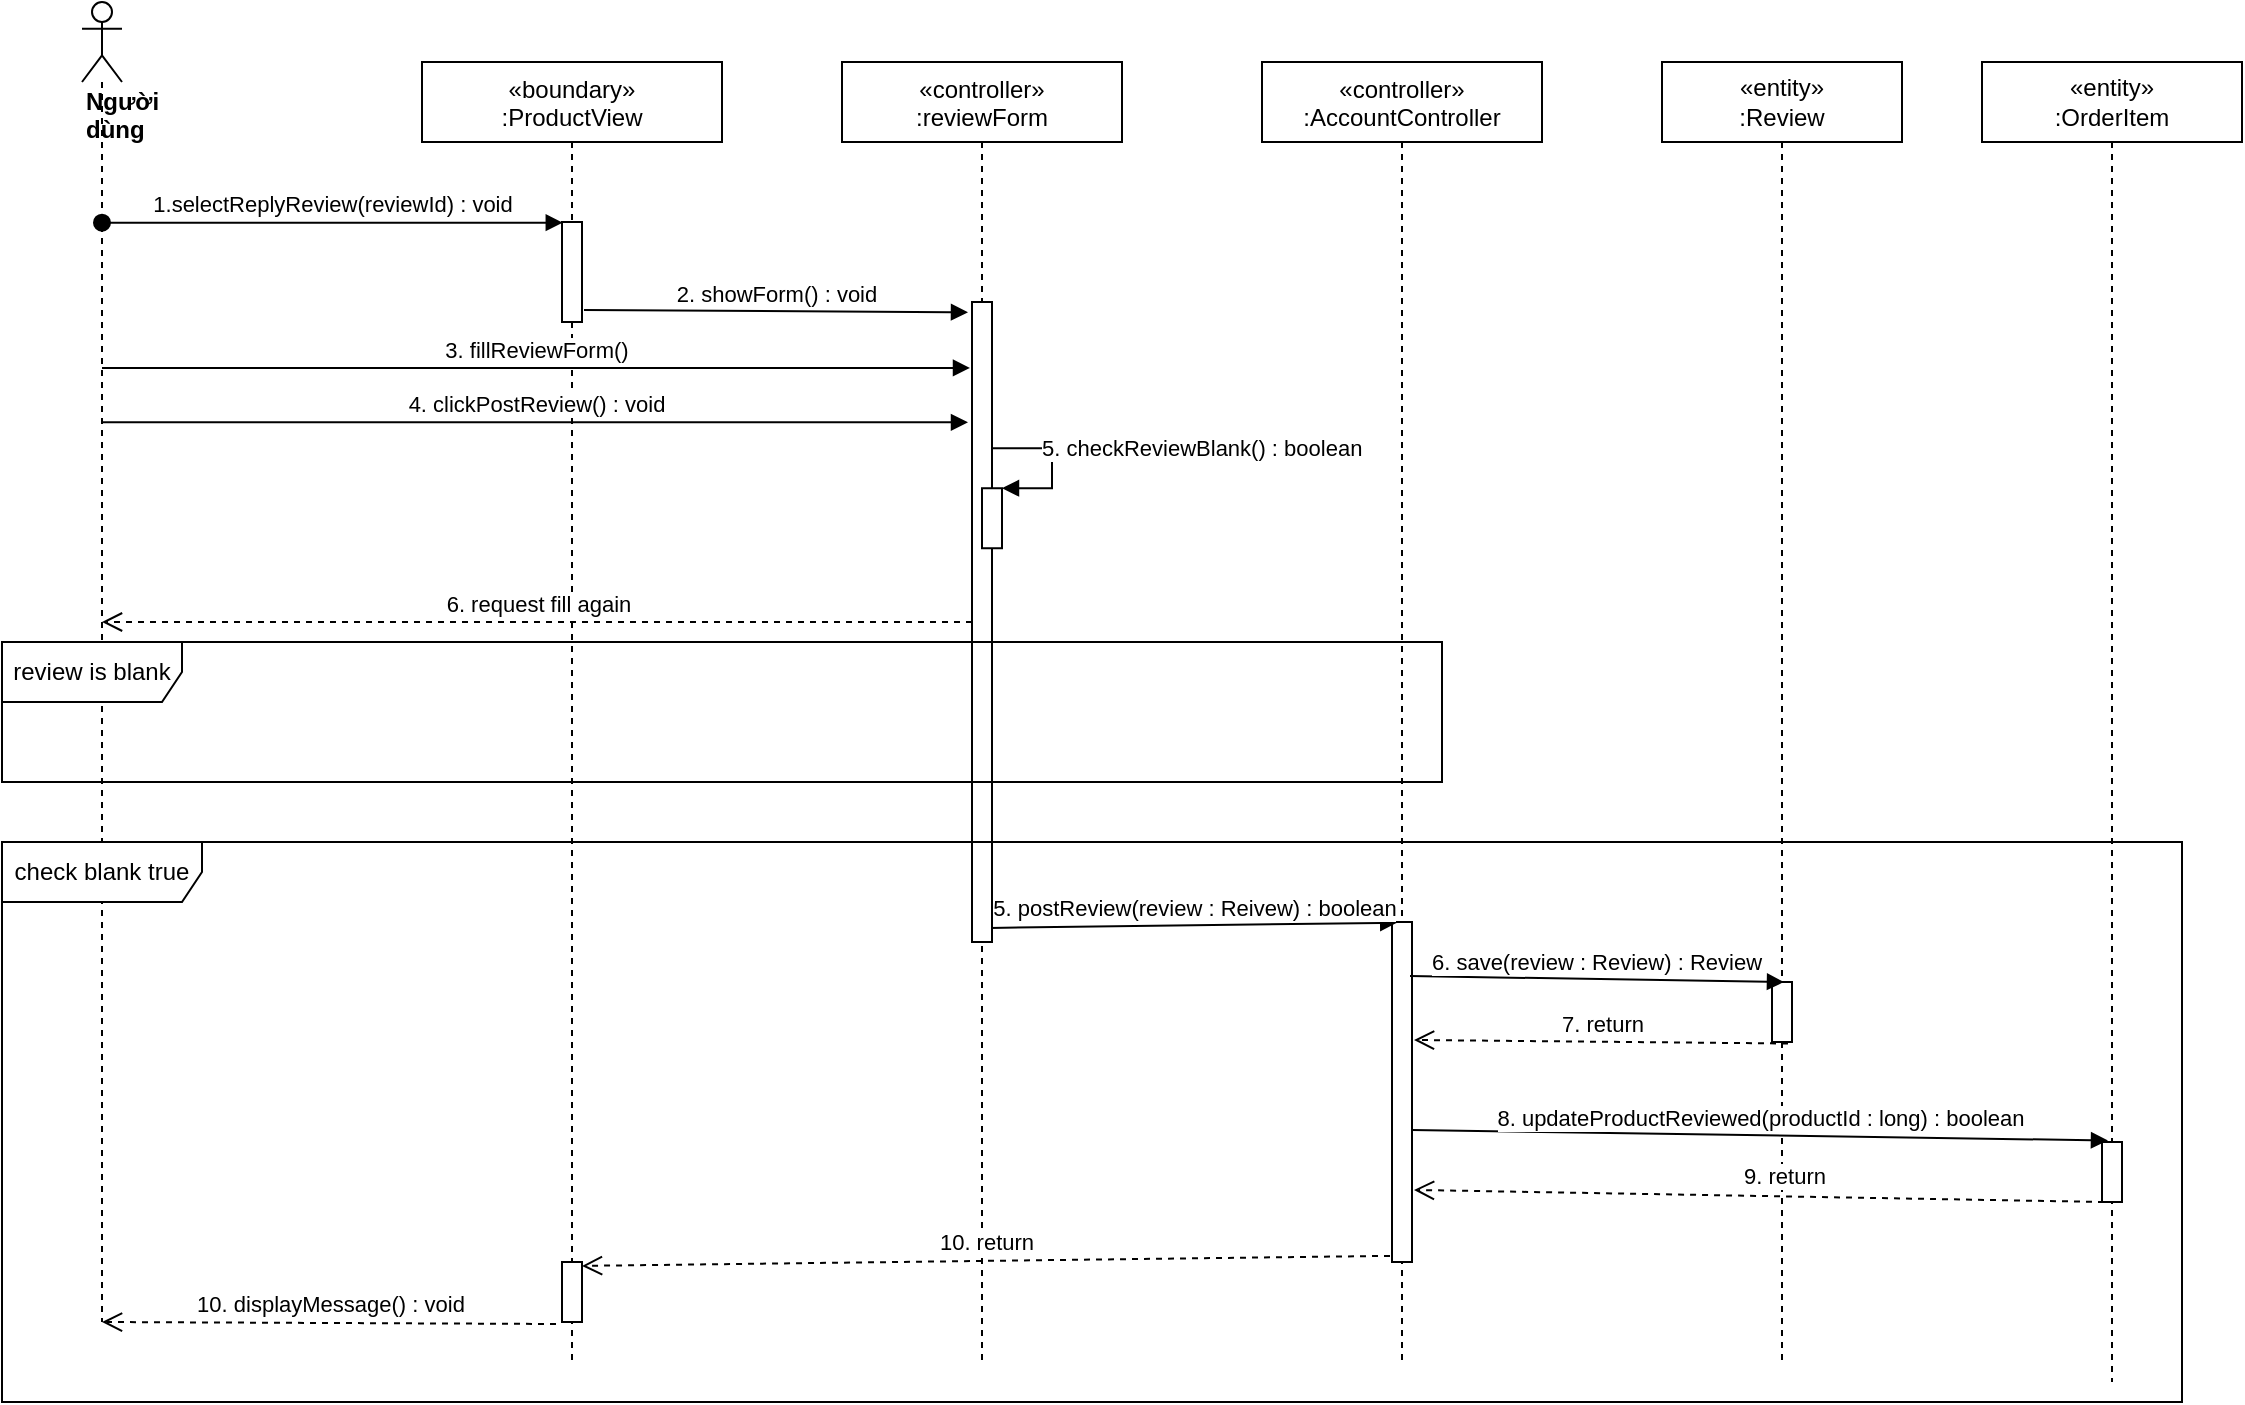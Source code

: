<mxfile version="14.7.0" type="device"><diagram id="kgpKYQtTHZ0yAKxKKP6v" name="Page-1"><mxGraphModel dx="1108" dy="425" grid="1" gridSize="10" guides="1" tooltips="1" connect="1" arrows="1" fold="1" page="1" pageScale="1" pageWidth="850" pageHeight="1100" math="0" shadow="0"><root><mxCell id="0"/><mxCell id="1" parent="0"/><mxCell id="iVe8n8jMxYPN2y0XGjnA-1" value="«boundary»&#10;:ProductView" style="shape=umlLifeline;perimeter=lifelinePerimeter;container=1;collapsible=0;recursiveResize=0;rounded=0;shadow=0;strokeWidth=1;" vertex="1" parent="1"><mxGeometry x="250" y="80" width="150" height="650" as="geometry"/></mxCell><mxCell id="iVe8n8jMxYPN2y0XGjnA-2" value="" style="html=1;points=[];perimeter=orthogonalPerimeter;" vertex="1" parent="iVe8n8jMxYPN2y0XGjnA-1"><mxGeometry x="70" y="80" width="10" height="50" as="geometry"/></mxCell><mxCell id="iVe8n8jMxYPN2y0XGjnA-3" value="«controller»&#10;:AccountController" style="shape=umlLifeline;perimeter=lifelinePerimeter;container=1;collapsible=0;recursiveResize=0;rounded=0;shadow=0;strokeWidth=1;size=40;" vertex="1" parent="1"><mxGeometry x="670" y="80" width="140" height="650" as="geometry"/></mxCell><mxCell id="iVe8n8jMxYPN2y0XGjnA-4" value="" style="points=[];perimeter=orthogonalPerimeter;rounded=0;shadow=0;strokeWidth=1;" vertex="1" parent="iVe8n8jMxYPN2y0XGjnA-3"><mxGeometry x="65" y="430" width="10" height="170" as="geometry"/></mxCell><mxCell id="iVe8n8jMxYPN2y0XGjnA-5" value="&lt;div&gt;&lt;b&gt;Người dùng&lt;/b&gt;&lt;/div&gt;" style="shape=umlLifeline;participant=umlActor;perimeter=lifelinePerimeter;whiteSpace=wrap;html=1;container=1;collapsible=0;recursiveResize=0;verticalAlign=top;spacingTop=36;outlineConnect=0;align=left;" vertex="1" parent="1"><mxGeometry x="80" y="50" width="20" height="660" as="geometry"/></mxCell><mxCell id="iVe8n8jMxYPN2y0XGjnA-6" value="1.selectReplyReview(reviewId) : void" style="html=1;verticalAlign=bottom;startArrow=oval;startFill=1;endArrow=block;startSize=8;entryX=0.04;entryY=0.007;entryDx=0;entryDy=0;entryPerimeter=0;" edge="1" parent="1" source="iVe8n8jMxYPN2y0XGjnA-5" target="iVe8n8jMxYPN2y0XGjnA-2"><mxGeometry width="60" relative="1" as="geometry"><mxPoint x="400" y="230" as="sourcePoint"/><mxPoint x="283" y="160" as="targetPoint"/></mxGeometry></mxCell><mxCell id="iVe8n8jMxYPN2y0XGjnA-7" value="&lt;span&gt;«entity»&lt;br&gt;&lt;/span&gt;:Review" style="shape=umlLifeline;perimeter=lifelinePerimeter;whiteSpace=wrap;html=1;container=1;collapsible=0;recursiveResize=0;outlineConnect=0;" vertex="1" parent="1"><mxGeometry x="870" y="80" width="120" height="650" as="geometry"/></mxCell><mxCell id="iVe8n8jMxYPN2y0XGjnA-8" value="" style="points=[];perimeter=orthogonalPerimeter;rounded=0;shadow=0;strokeWidth=1;" vertex="1" parent="iVe8n8jMxYPN2y0XGjnA-7"><mxGeometry x="55" y="460" width="10" height="30" as="geometry"/></mxCell><mxCell id="iVe8n8jMxYPN2y0XGjnA-9" value="6. save(review : Review) : Review" style="html=1;verticalAlign=bottom;endArrow=block;entryX=0.6;entryY=0;entryDx=0;entryDy=0;entryPerimeter=0;exitX=0.9;exitY=0.159;exitDx=0;exitDy=0;exitPerimeter=0;" edge="1" parent="1" source="iVe8n8jMxYPN2y0XGjnA-4" target="iVe8n8jMxYPN2y0XGjnA-8"><mxGeometry width="80" relative="1" as="geometry"><mxPoint x="884" y="500" as="sourcePoint"/><mxPoint x="840" y="430" as="targetPoint"/></mxGeometry></mxCell><mxCell id="iVe8n8jMxYPN2y0XGjnA-10" value="7. return" style="html=1;verticalAlign=bottom;endArrow=open;dashed=1;endSize=8;exitX=0.8;exitY=1.025;exitDx=0;exitDy=0;exitPerimeter=0;entryX=1.1;entryY=0.347;entryDx=0;entryDy=0;entryPerimeter=0;" edge="1" parent="1" source="iVe8n8jMxYPN2y0XGjnA-8" target="iVe8n8jMxYPN2y0XGjnA-4"><mxGeometry relative="1" as="geometry"><mxPoint x="840" y="430" as="sourcePoint"/><mxPoint x="750" y="570" as="targetPoint"/></mxGeometry></mxCell><mxCell id="iVe8n8jMxYPN2y0XGjnA-11" value="3. fillReviewForm()" style="html=1;verticalAlign=bottom;endArrow=block;entryX=-0.1;entryY=0.103;entryDx=0;entryDy=0;entryPerimeter=0;" edge="1" parent="1" source="iVe8n8jMxYPN2y0XGjnA-5" target="iVe8n8jMxYPN2y0XGjnA-20"><mxGeometry width="80" relative="1" as="geometry"><mxPoint x="400" y="340" as="sourcePoint"/><mxPoint x="520" y="249" as="targetPoint"/></mxGeometry></mxCell><mxCell id="iVe8n8jMxYPN2y0XGjnA-12" value="5. postReview(review : Reivew) : boolean" style="html=1;verticalAlign=bottom;endArrow=block;entryX=0.26;entryY=0.002;entryDx=0;entryDy=0;entryPerimeter=0;exitX=0.9;exitY=0.978;exitDx=0;exitDy=0;exitPerimeter=0;" edge="1" parent="1" source="iVe8n8jMxYPN2y0XGjnA-20" target="iVe8n8jMxYPN2y0XGjnA-4"><mxGeometry width="80" relative="1" as="geometry"><mxPoint x="550" y="460" as="sourcePoint"/><mxPoint x="610" y="440" as="targetPoint"/></mxGeometry></mxCell><mxCell id="iVe8n8jMxYPN2y0XGjnA-13" value="4. clickPostReview() : void" style="html=1;verticalAlign=bottom;endArrow=block;entryX=-0.2;entryY=0.188;entryDx=0;entryDy=0;entryPerimeter=0;" edge="1" parent="1" source="iVe8n8jMxYPN2y0XGjnA-5" target="iVe8n8jMxYPN2y0XGjnA-20"><mxGeometry width="80" relative="1" as="geometry"><mxPoint x="420" y="440" as="sourcePoint"/><mxPoint x="480" y="379" as="targetPoint"/></mxGeometry></mxCell><mxCell id="iVe8n8jMxYPN2y0XGjnA-14" value="&lt;span&gt;«entity»&lt;br&gt;&lt;/span&gt;:OrderItem" style="shape=umlLifeline;perimeter=lifelinePerimeter;whiteSpace=wrap;html=1;container=1;collapsible=0;recursiveResize=0;outlineConnect=0;" vertex="1" parent="1"><mxGeometry x="1030" y="80" width="130" height="660" as="geometry"/></mxCell><mxCell id="iVe8n8jMxYPN2y0XGjnA-15" value="" style="points=[];perimeter=orthogonalPerimeter;rounded=0;shadow=0;strokeWidth=1;" vertex="1" parent="iVe8n8jMxYPN2y0XGjnA-14"><mxGeometry x="60" y="540" width="10" height="30" as="geometry"/></mxCell><mxCell id="iVe8n8jMxYPN2y0XGjnA-16" value="8. updateProductReviewed(productId : long) : boolean" style="html=1;verticalAlign=bottom;endArrow=block;entryX=0.3;entryY=-0.025;entryDx=0;entryDy=0;entryPerimeter=0;exitX=1;exitY=0.612;exitDx=0;exitDy=0;exitPerimeter=0;" edge="1" parent="1" source="iVe8n8jMxYPN2y0XGjnA-4" target="iVe8n8jMxYPN2y0XGjnA-15"><mxGeometry width="80" relative="1" as="geometry"><mxPoint x="697" y="569" as="sourcePoint"/><mxPoint x="990" y="523" as="targetPoint"/></mxGeometry></mxCell><mxCell id="iVe8n8jMxYPN2y0XGjnA-17" value="9. return" style="html=1;verticalAlign=bottom;endArrow=open;dashed=1;endSize=8;exitX=0.1;exitY=1;exitDx=0;exitDy=0;exitPerimeter=0;entryX=1.1;entryY=0.788;entryDx=0;entryDy=0;entryPerimeter=0;" edge="1" parent="1" source="iVe8n8jMxYPN2y0XGjnA-15" target="iVe8n8jMxYPN2y0XGjnA-4"><mxGeometry x="-0.071" y="-1" relative="1" as="geometry"><mxPoint x="740" y="530" as="sourcePoint"/><mxPoint x="660" y="530" as="targetPoint"/><mxPoint as="offset"/></mxGeometry></mxCell><mxCell id="iVe8n8jMxYPN2y0XGjnA-18" value="«controller»&#10;:reviewForm" style="shape=umlLifeline;perimeter=lifelinePerimeter;container=1;collapsible=0;recursiveResize=0;rounded=0;shadow=0;strokeWidth=1;size=40;" vertex="1" parent="1"><mxGeometry x="460" y="80" width="140" height="650" as="geometry"/></mxCell><mxCell id="iVe8n8jMxYPN2y0XGjnA-19" value="2. showForm() : void" style="html=1;verticalAlign=bottom;endArrow=block;exitX=1.1;exitY=0.88;exitDx=0;exitDy=0;exitPerimeter=0;entryX=-0.2;entryY=0.016;entryDx=0;entryDy=0;entryPerimeter=0;" edge="1" parent="1" source="iVe8n8jMxYPN2y0XGjnA-2" target="iVe8n8jMxYPN2y0XGjnA-20"><mxGeometry width="80" relative="1" as="geometry"><mxPoint x="520" y="230" as="sourcePoint"/><mxPoint x="500" y="230" as="targetPoint"/></mxGeometry></mxCell><mxCell id="iVe8n8jMxYPN2y0XGjnA-20" value="" style="html=1;points=[];perimeter=orthogonalPerimeter;" vertex="1" parent="1"><mxGeometry x="525" y="200" width="10" height="320" as="geometry"/></mxCell><mxCell id="iVe8n8jMxYPN2y0XGjnA-21" value="" style="html=1;points=[];perimeter=orthogonalPerimeter;" vertex="1" parent="1"><mxGeometry x="530" y="293.12" width="10" height="30" as="geometry"/></mxCell><mxCell id="iVe8n8jMxYPN2y0XGjnA-22" value="5. checkReviewBlank() : boolean" style="edgeStyle=orthogonalEdgeStyle;html=1;align=left;spacingLeft=2;endArrow=block;rounded=0;entryX=1;entryY=0;exitX=1;exitY=0.209;exitDx=0;exitDy=0;exitPerimeter=0;" edge="1" parent="1" target="iVe8n8jMxYPN2y0XGjnA-21"><mxGeometry relative="1" as="geometry"><mxPoint x="535" y="240" as="sourcePoint"/><Array as="points"><mxPoint x="565" y="273.12"/><mxPoint x="565" y="293.12"/></Array></mxGeometry></mxCell><mxCell id="iVe8n8jMxYPN2y0XGjnA-23" value="6. request fill again" style="html=1;verticalAlign=bottom;endArrow=open;dashed=1;endSize=8;exitX=0;exitY=0.5;exitDx=0;exitDy=0;exitPerimeter=0;" edge="1" parent="1" source="iVe8n8jMxYPN2y0XGjnA-20" target="iVe8n8jMxYPN2y0XGjnA-5"><mxGeometry relative="1" as="geometry"><mxPoint x="600" y="330" as="sourcePoint"/><mxPoint x="520" y="330" as="targetPoint"/></mxGeometry></mxCell><mxCell id="iVe8n8jMxYPN2y0XGjnA-24" value="review is blank" style="shape=umlFrame;whiteSpace=wrap;html=1;width=90;height=30;" vertex="1" parent="1"><mxGeometry x="40" y="370" width="720" height="70" as="geometry"/></mxCell><mxCell id="iVe8n8jMxYPN2y0XGjnA-25" value="10. return" style="html=1;verticalAlign=bottom;endArrow=open;dashed=1;endSize=8;exitX=-0.1;exitY=0.982;exitDx=0;exitDy=0;exitPerimeter=0;entryX=1;entryY=0.065;entryDx=0;entryDy=0;entryPerimeter=0;" edge="1" parent="1" source="iVe8n8jMxYPN2y0XGjnA-4" target="iVe8n8jMxYPN2y0XGjnA-27"><mxGeometry relative="1" as="geometry"><mxPoint x="580" y="630" as="sourcePoint"/><mxPoint x="500" y="630" as="targetPoint"/></mxGeometry></mxCell><mxCell id="iVe8n8jMxYPN2y0XGjnA-26" value="&lt;span style=&quot;color: rgb(0 , 0 , 0) ; font-family: &amp;#34;helvetica&amp;#34; ; font-size: 11px ; font-style: normal ; font-weight: 400 ; letter-spacing: normal ; text-align: center ; text-indent: 0px ; text-transform: none ; word-spacing: 0px ; background-color: rgb(255 , 255 , 255) ; display: inline ; float: none&quot;&gt;10. displayMessage() : void&lt;/span&gt;" style="html=1;verticalAlign=bottom;endArrow=open;dashed=1;endSize=8;exitX=-0.3;exitY=1.033;exitDx=0;exitDy=0;exitPerimeter=0;" edge="1" parent="1" source="iVe8n8jMxYPN2y0XGjnA-27" target="iVe8n8jMxYPN2y0XGjnA-5"><mxGeometry relative="1" as="geometry"><mxPoint x="580" y="630" as="sourcePoint"/><mxPoint x="500" y="630" as="targetPoint"/></mxGeometry></mxCell><mxCell id="iVe8n8jMxYPN2y0XGjnA-27" value="" style="html=1;points=[];perimeter=orthogonalPerimeter;" vertex="1" parent="1"><mxGeometry x="320" y="680" width="10" height="30" as="geometry"/></mxCell><mxCell id="iVe8n8jMxYPN2y0XGjnA-28" value="check blank true" style="shape=umlFrame;whiteSpace=wrap;html=1;width=100;height=30;" vertex="1" parent="1"><mxGeometry x="40" y="470" width="1090" height="280" as="geometry"/></mxCell></root></mxGraphModel></diagram></mxfile>